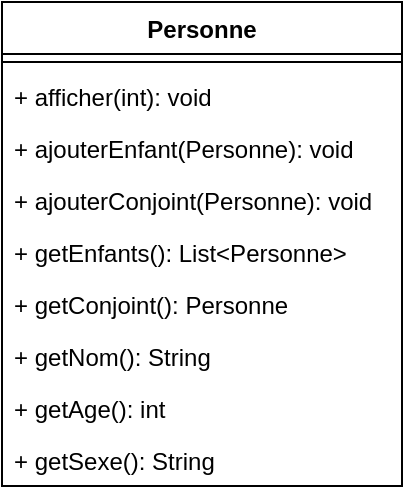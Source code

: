 <mxfile version="24.4.6" type="github">
  <diagram name="Page-1" id="koqjHjDorcuiCpkCrQ8J">
    <mxGraphModel dx="904" dy="581" grid="1" gridSize="10" guides="1" tooltips="1" connect="1" arrows="1" fold="1" page="1" pageScale="1" pageWidth="827" pageHeight="1169" math="0" shadow="0">
      <root>
        <mxCell id="0" />
        <mxCell id="1" parent="0" />
        <mxCell id="Umcm2e0d4sjn1qQ-VSp0-1" value="Personne" style="swimlane;fontStyle=1;align=center;verticalAlign=top;childLayout=stackLayout;horizontal=1;startSize=26;horizontalStack=0;resizeParent=1;resizeParentMax=0;resizeLast=0;collapsible=1;marginBottom=0;whiteSpace=wrap;html=1;" vertex="1" parent="1">
          <mxGeometry x="360" y="40" width="200" height="242" as="geometry" />
        </mxCell>
        <mxCell id="Umcm2e0d4sjn1qQ-VSp0-3" value="" style="line;strokeWidth=1;fillColor=none;align=left;verticalAlign=middle;spacingTop=-1;spacingLeft=3;spacingRight=3;rotatable=0;labelPosition=right;points=[];portConstraint=eastwest;strokeColor=inherit;" vertex="1" parent="Umcm2e0d4sjn1qQ-VSp0-1">
          <mxGeometry y="26" width="200" height="8" as="geometry" />
        </mxCell>
        <mxCell id="Umcm2e0d4sjn1qQ-VSp0-4" value="+ afficher(int): void" style="text;strokeColor=none;fillColor=none;align=left;verticalAlign=top;spacingLeft=4;spacingRight=4;overflow=hidden;rotatable=0;points=[[0,0.5],[1,0.5]];portConstraint=eastwest;whiteSpace=wrap;html=1;" vertex="1" parent="Umcm2e0d4sjn1qQ-VSp0-1">
          <mxGeometry y="34" width="200" height="26" as="geometry" />
        </mxCell>
        <mxCell id="Umcm2e0d4sjn1qQ-VSp0-5" value="+ ajouterEnfant(Personne): void" style="text;strokeColor=none;fillColor=none;align=left;verticalAlign=top;spacingLeft=4;spacingRight=4;overflow=hidden;rotatable=0;points=[[0,0.5],[1,0.5]];portConstraint=eastwest;whiteSpace=wrap;html=1;" vertex="1" parent="Umcm2e0d4sjn1qQ-VSp0-1">
          <mxGeometry y="60" width="200" height="26" as="geometry" />
        </mxCell>
        <mxCell id="Umcm2e0d4sjn1qQ-VSp0-6" value="+ ajouterConjoint(Personne): void" style="text;strokeColor=none;fillColor=none;align=left;verticalAlign=top;spacingLeft=4;spacingRight=4;overflow=hidden;rotatable=0;points=[[0,0.5],[1,0.5]];portConstraint=eastwest;whiteSpace=wrap;html=1;" vertex="1" parent="Umcm2e0d4sjn1qQ-VSp0-1">
          <mxGeometry y="86" width="200" height="26" as="geometry" />
        </mxCell>
        <mxCell id="Umcm2e0d4sjn1qQ-VSp0-7" value="+ getEnfants(): List&amp;lt;Personne&amp;gt;" style="text;strokeColor=none;fillColor=none;align=left;verticalAlign=top;spacingLeft=4;spacingRight=4;overflow=hidden;rotatable=0;points=[[0,0.5],[1,0.5]];portConstraint=eastwest;whiteSpace=wrap;html=1;" vertex="1" parent="Umcm2e0d4sjn1qQ-VSp0-1">
          <mxGeometry y="112" width="200" height="26" as="geometry" />
        </mxCell>
        <mxCell id="Umcm2e0d4sjn1qQ-VSp0-8" value="+ getConjoint(): Personne" style="text;strokeColor=none;fillColor=none;align=left;verticalAlign=top;spacingLeft=4;spacingRight=4;overflow=hidden;rotatable=0;points=[[0,0.5],[1,0.5]];portConstraint=eastwest;whiteSpace=wrap;html=1;" vertex="1" parent="Umcm2e0d4sjn1qQ-VSp0-1">
          <mxGeometry y="138" width="200" height="26" as="geometry" />
        </mxCell>
        <mxCell id="Umcm2e0d4sjn1qQ-VSp0-9" value="+ getNom(): String" style="text;strokeColor=none;fillColor=none;align=left;verticalAlign=top;spacingLeft=4;spacingRight=4;overflow=hidden;rotatable=0;points=[[0,0.5],[1,0.5]];portConstraint=eastwest;whiteSpace=wrap;html=1;" vertex="1" parent="Umcm2e0d4sjn1qQ-VSp0-1">
          <mxGeometry y="164" width="200" height="26" as="geometry" />
        </mxCell>
        <mxCell id="Umcm2e0d4sjn1qQ-VSp0-10" value="+ getAge(): int" style="text;strokeColor=none;fillColor=none;align=left;verticalAlign=top;spacingLeft=4;spacingRight=4;overflow=hidden;rotatable=0;points=[[0,0.5],[1,0.5]];portConstraint=eastwest;whiteSpace=wrap;html=1;" vertex="1" parent="Umcm2e0d4sjn1qQ-VSp0-1">
          <mxGeometry y="190" width="200" height="26" as="geometry" />
        </mxCell>
        <mxCell id="Umcm2e0d4sjn1qQ-VSp0-11" value="+ getSexe(): String" style="text;strokeColor=none;fillColor=none;align=left;verticalAlign=top;spacingLeft=4;spacingRight=4;overflow=hidden;rotatable=0;points=[[0,0.5],[1,0.5]];portConstraint=eastwest;whiteSpace=wrap;html=1;" vertex="1" parent="Umcm2e0d4sjn1qQ-VSp0-1">
          <mxGeometry y="216" width="200" height="26" as="geometry" />
        </mxCell>
      </root>
    </mxGraphModel>
  </diagram>
</mxfile>
